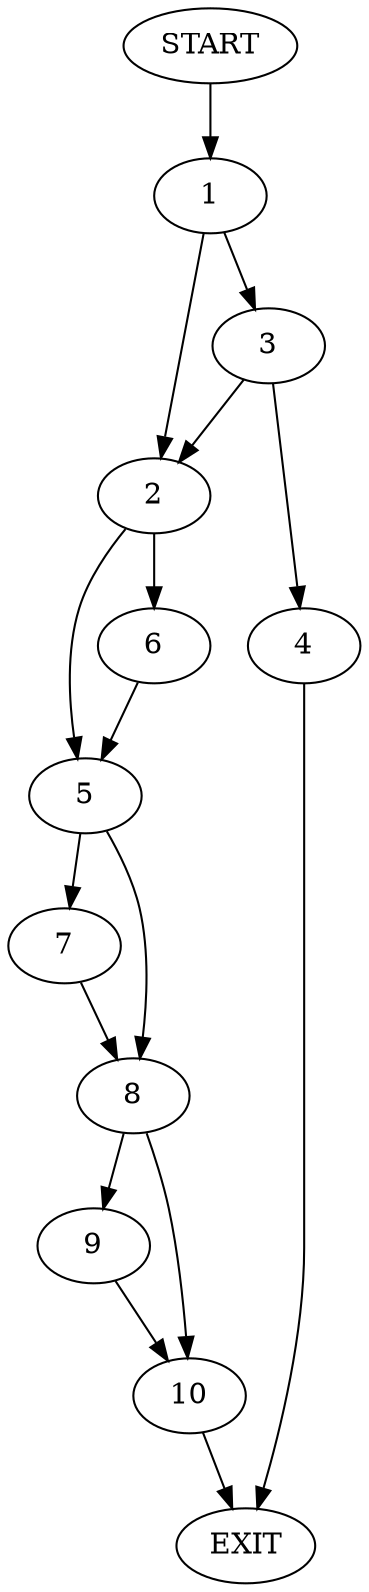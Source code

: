 digraph {
0 [label="START"]
11 [label="EXIT"]
0 -> 1
1 -> 2
1 -> 3
3 -> 2
3 -> 4
2 -> 5
2 -> 6
4 -> 11
5 -> 7
5 -> 8
6 -> 5
8 -> 9
8 -> 10
7 -> 8
9 -> 10
10 -> 11
}
